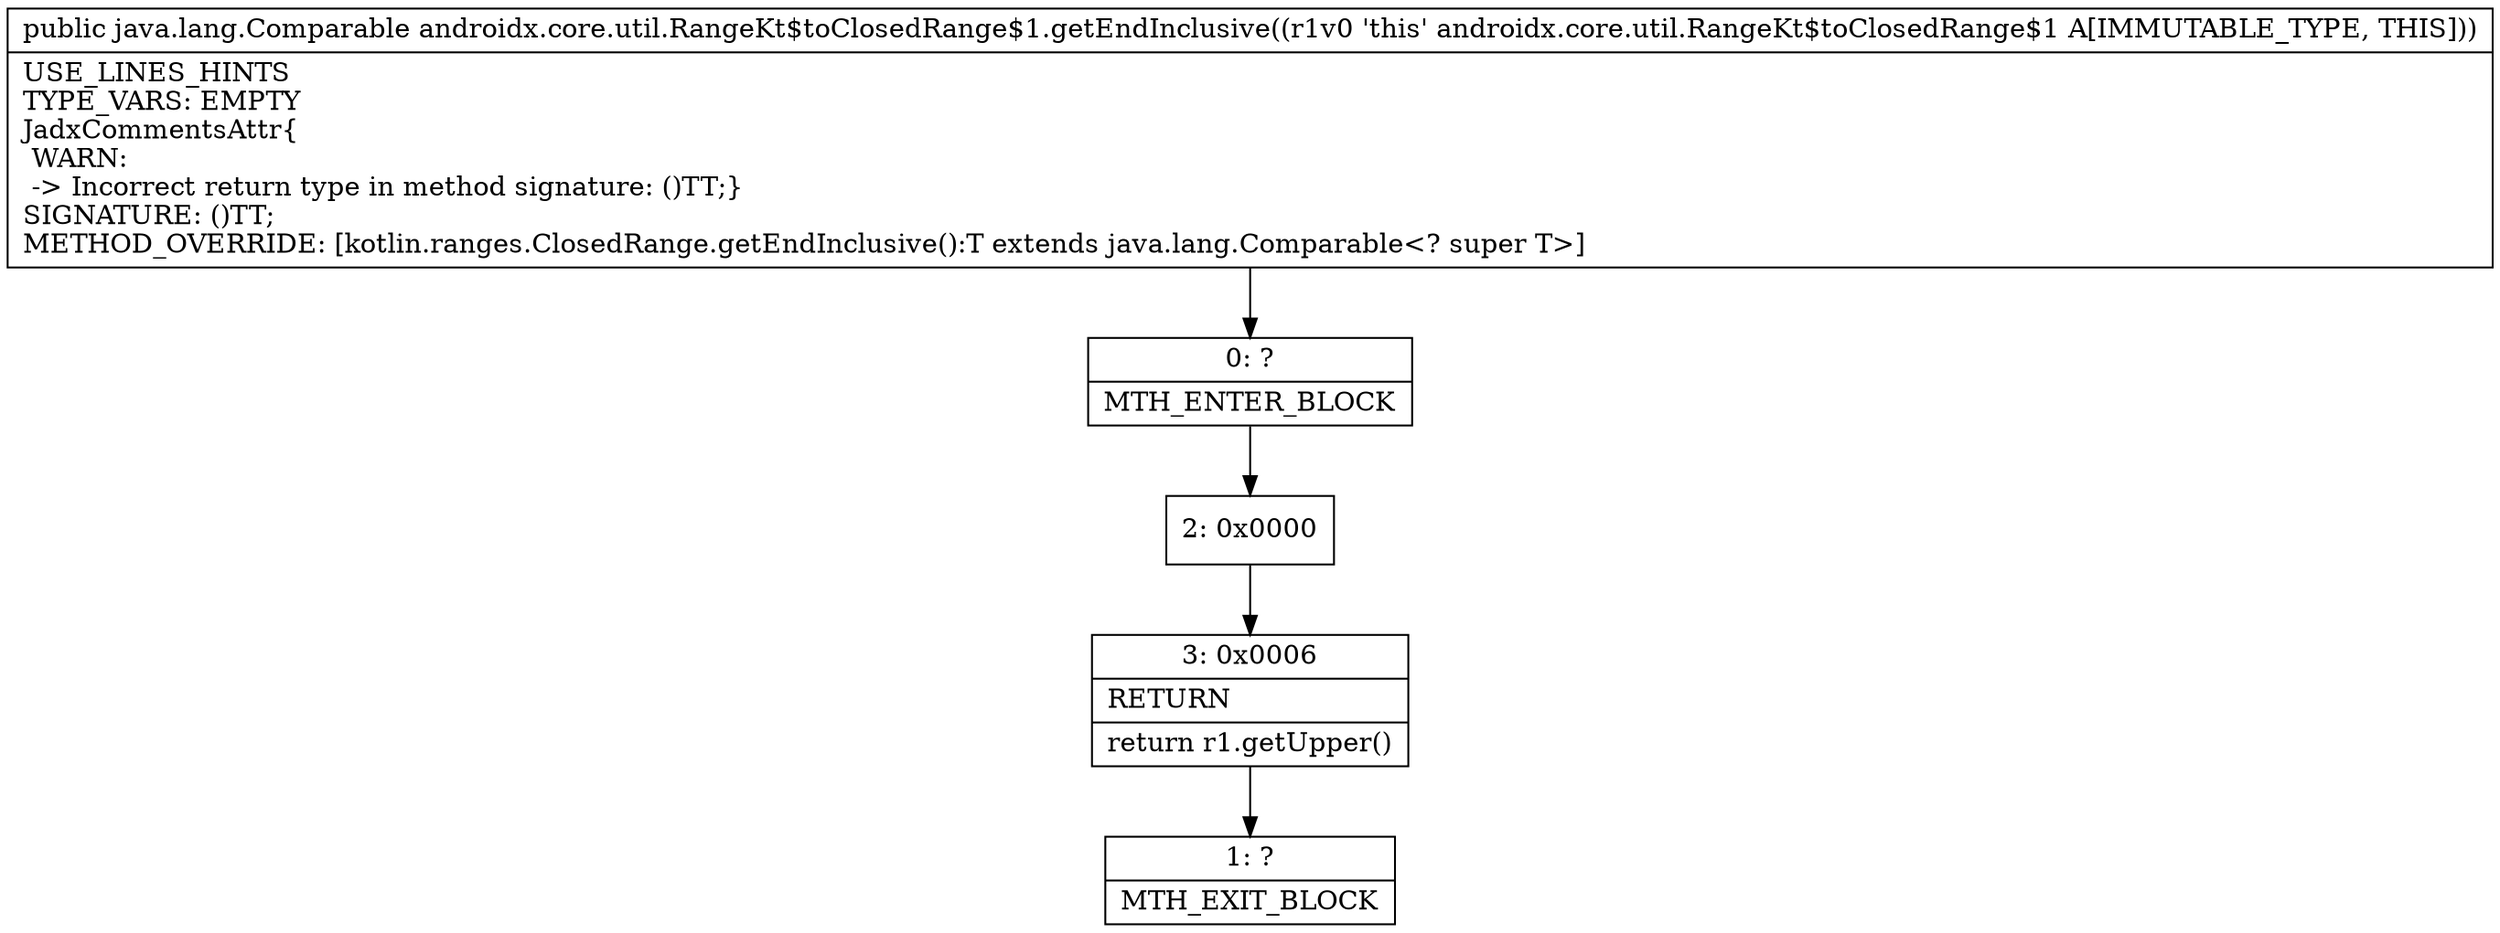 digraph "CFG forandroidx.core.util.RangeKt$toClosedRange$1.getEndInclusive()Ljava\/lang\/Comparable;" {
Node_0 [shape=record,label="{0\:\ ?|MTH_ENTER_BLOCK\l}"];
Node_2 [shape=record,label="{2\:\ 0x0000}"];
Node_3 [shape=record,label="{3\:\ 0x0006|RETURN\l|return r1.getUpper()\l}"];
Node_1 [shape=record,label="{1\:\ ?|MTH_EXIT_BLOCK\l}"];
MethodNode[shape=record,label="{public java.lang.Comparable androidx.core.util.RangeKt$toClosedRange$1.getEndInclusive((r1v0 'this' androidx.core.util.RangeKt$toClosedRange$1 A[IMMUTABLE_TYPE, THIS]))  | USE_LINES_HINTS\lTYPE_VARS: EMPTY\lJadxCommentsAttr\{\l WARN: \l \-\> Incorrect return type in method signature: ()TT;\}\lSIGNATURE: ()TT;\lMETHOD_OVERRIDE: [kotlin.ranges.ClosedRange.getEndInclusive():T extends java.lang.Comparable\<? super T\>]\l}"];
MethodNode -> Node_0;Node_0 -> Node_2;
Node_2 -> Node_3;
Node_3 -> Node_1;
}

